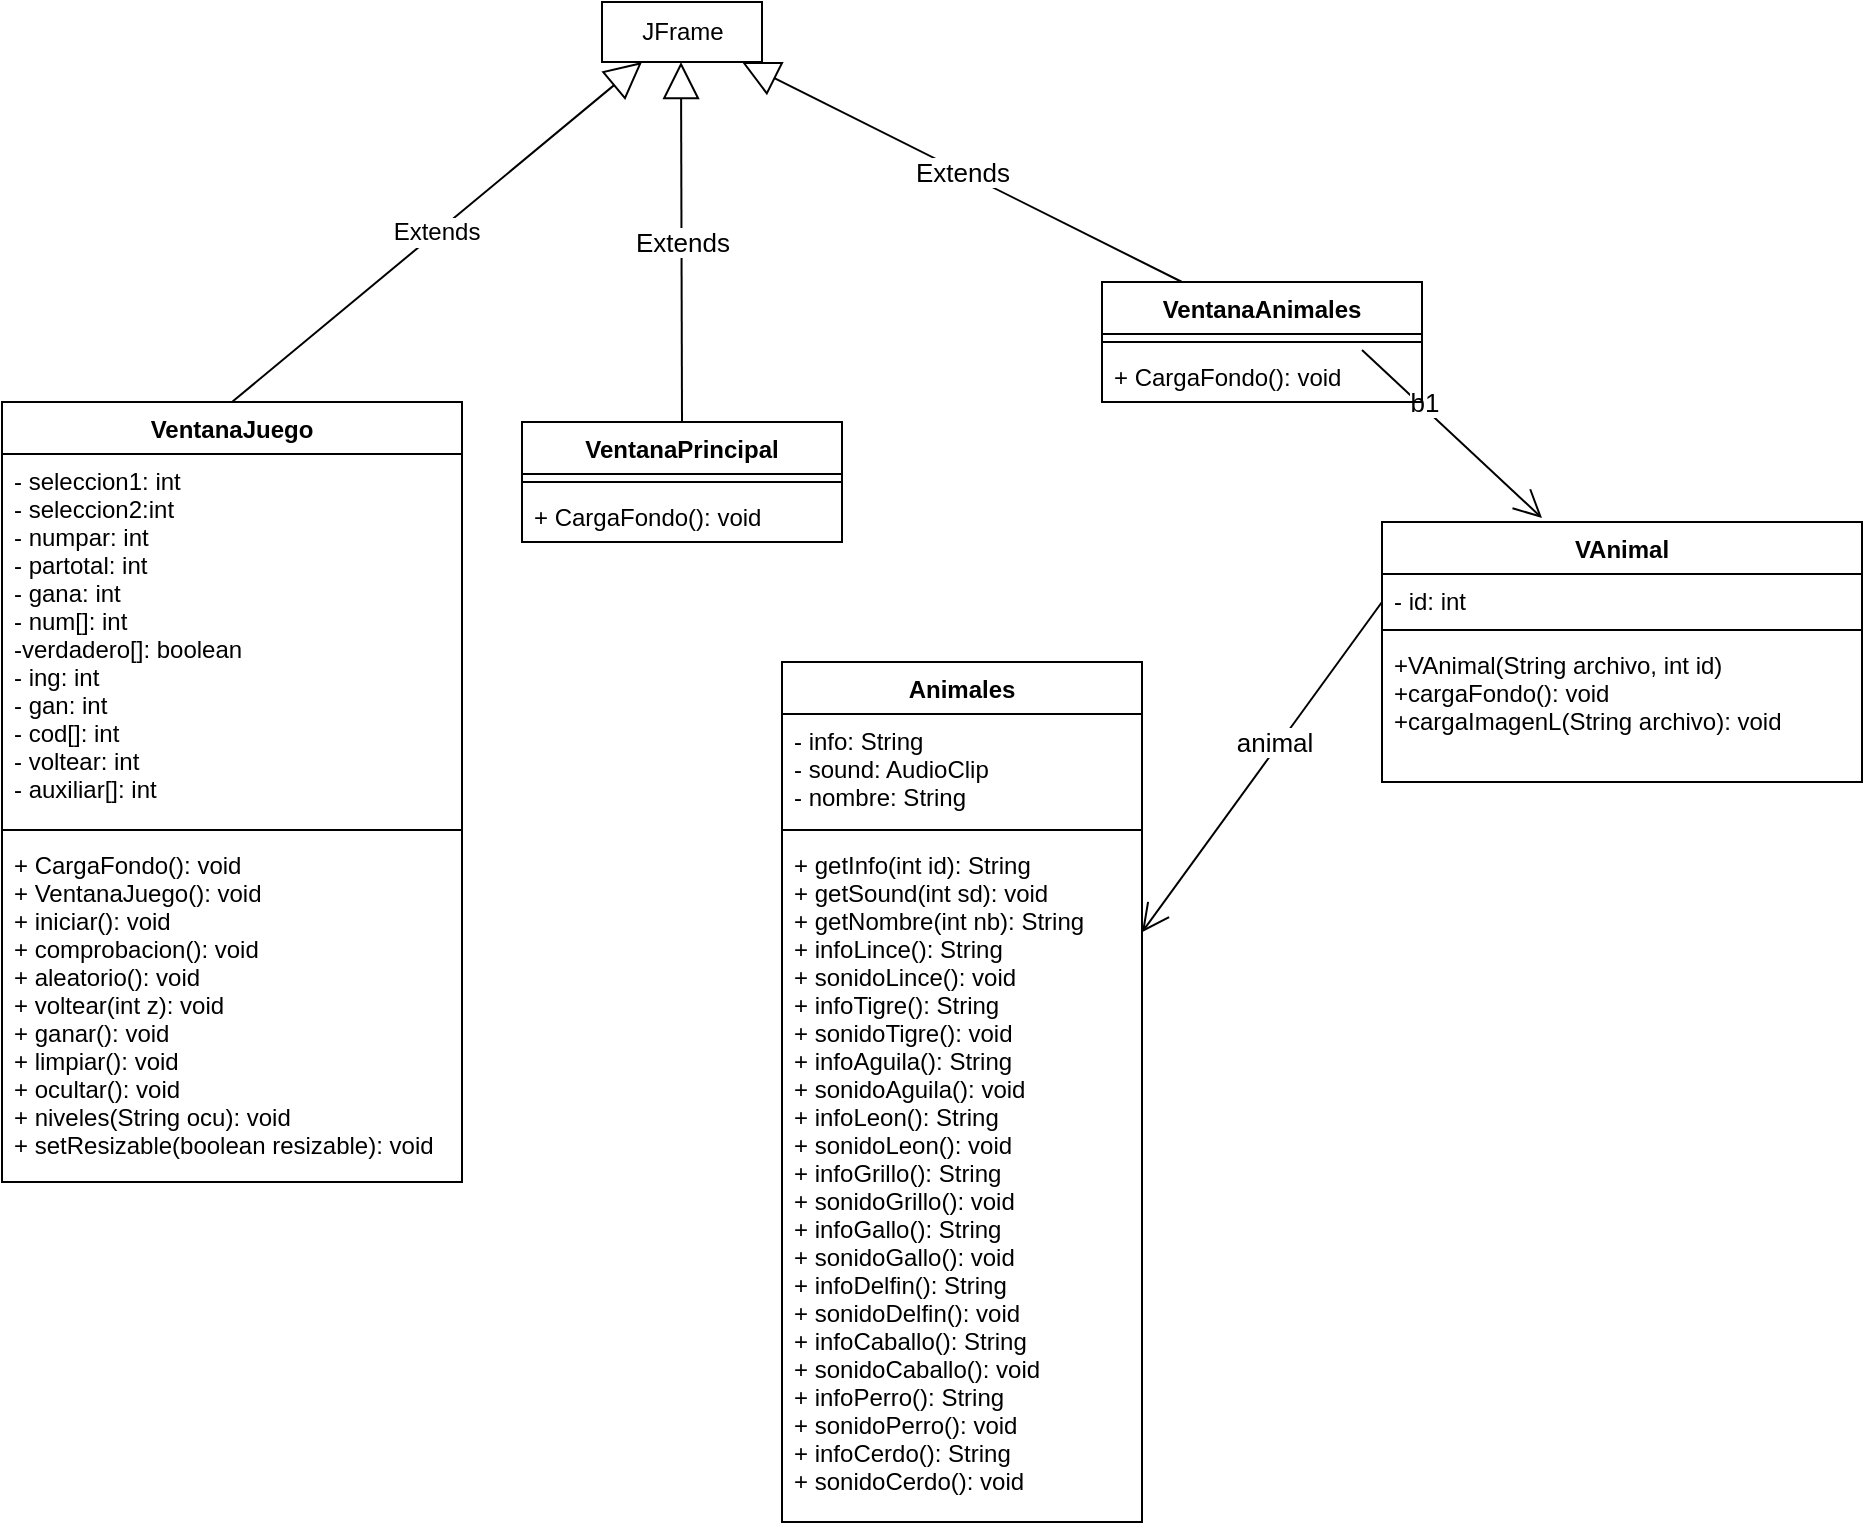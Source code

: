 <mxfile version="15.5.5" type="device"><diagram id="f8J0P3z3rMKsxQ7JNVqk" name="Page-1"><mxGraphModel dx="18" dy="470" grid="1" gridSize="10" guides="1" tooltips="1" connect="1" arrows="1" fold="1" page="1" pageScale="1" pageWidth="850" pageHeight="1100" math="0" shadow="0"><root><mxCell id="0"/><mxCell id="1" parent="0"/><mxCell id="yrVZuA6msPPG0CRIhPjv-1" value="JFrame" style="html=1;" parent="1" vertex="1"><mxGeometry x="1180" y="20" width="80" height="30" as="geometry"/></mxCell><mxCell id="yrVZuA6msPPG0CRIhPjv-3" value="Extends" style="endArrow=block;endSize=16;endFill=0;html=1;fontSize=13;" parent="1" edge="1"><mxGeometry width="160" relative="1" as="geometry"><mxPoint x="1470" y="160" as="sourcePoint"/><mxPoint x="1250" y="50" as="targetPoint"/></mxGeometry></mxCell><mxCell id="yrVZuA6msPPG0CRIhPjv-4" value="Extends" style="endArrow=block;endSize=16;endFill=0;html=1;fontSize=13;" parent="1" edge="1"><mxGeometry width="160" relative="1" as="geometry"><mxPoint x="1220" y="230" as="sourcePoint"/><mxPoint x="1219.5" y="50" as="targetPoint"/></mxGeometry></mxCell><mxCell id="yrVZuA6msPPG0CRIhPjv-5" value="Extends" style="endArrow=block;endSize=16;endFill=0;html=1;fontSize=12;exitX=0.5;exitY=0;exitDx=0;exitDy=0;" parent="1" edge="1" source="QhudTR40F71FM56SmDsE-1"><mxGeometry width="160" relative="1" as="geometry"><mxPoint x="1000" y="200" as="sourcePoint"/><mxPoint x="1200" y="50" as="targetPoint"/></mxGeometry></mxCell><mxCell id="yrVZuA6msPPG0CRIhPjv-12" value="Animales" style="swimlane;fontStyle=1;align=center;verticalAlign=top;childLayout=stackLayout;horizontal=1;startSize=26;horizontalStack=0;resizeParent=1;resizeParentMax=0;resizeLast=0;collapsible=1;marginBottom=0;" parent="1" vertex="1"><mxGeometry x="1270" y="350" width="180" height="430" as="geometry"/></mxCell><mxCell id="yrVZuA6msPPG0CRIhPjv-13" value="- info: String&#10;- sound: AudioClip&#10;- nombre: String" style="text;strokeColor=none;fillColor=none;align=left;verticalAlign=top;spacingLeft=4;spacingRight=4;overflow=hidden;rotatable=0;points=[[0,0.5],[1,0.5]];portConstraint=eastwest;" parent="yrVZuA6msPPG0CRIhPjv-12" vertex="1"><mxGeometry y="26" width="180" height="54" as="geometry"/></mxCell><mxCell id="yrVZuA6msPPG0CRIhPjv-14" value="" style="line;strokeWidth=1;fillColor=none;align=left;verticalAlign=middle;spacingTop=-1;spacingLeft=3;spacingRight=3;rotatable=0;labelPosition=right;points=[];portConstraint=eastwest;" parent="yrVZuA6msPPG0CRIhPjv-12" vertex="1"><mxGeometry y="80" width="180" height="8" as="geometry"/></mxCell><mxCell id="yrVZuA6msPPG0CRIhPjv-15" value="+ getInfo(int id): String&#10;+ getSound(int sd): void&#10;+ getNombre(int nb): String&#10;+ infoLince(): String&#10;+ sonidoLince(): void&#10;+ infoTigre(): String&#10;+ sonidoTigre(): void&#10;+ infoAguila(): String&#10;+ sonidoAguila(): void&#10;+ infoLeon(): String&#10;+ sonidoLeon(): void&#10;+ infoGrillo(): String&#10;+ sonidoGrillo(): void&#10;+ infoGallo(): String&#10;+ sonidoGallo(): void&#10;+ infoDelfin(): String&#10;+ sonidoDelfin(): void&#10;+ infoCaballo(): String&#10;+ sonidoCaballo(): void&#10;+ infoPerro(): String&#10;+ sonidoPerro(): void&#10;+ infoCerdo(): String&#10;+ sonidoCerdo(): void" style="text;strokeColor=none;fillColor=none;align=left;verticalAlign=top;spacingLeft=4;spacingRight=4;overflow=hidden;rotatable=0;points=[[0,0.5],[1,0.5]];portConstraint=eastwest;" parent="yrVZuA6msPPG0CRIhPjv-12" vertex="1"><mxGeometry y="88" width="180" height="342" as="geometry"/></mxCell><mxCell id="yrVZuA6msPPG0CRIhPjv-26" value="" style="endArrow=open;endFill=1;endSize=12;html=1;" parent="1" edge="1"><mxGeometry width="160" relative="1" as="geometry"><mxPoint x="1560" y="194" as="sourcePoint"/><mxPoint x="1650" y="278" as="targetPoint"/></mxGeometry></mxCell><mxCell id="yrVZuA6msPPG0CRIhPjv-28" value="b1" style="edgeLabel;html=1;align=center;verticalAlign=middle;resizable=0;points=[];fontSize=13;" parent="yrVZuA6msPPG0CRIhPjv-26" vertex="1" connectable="0"><mxGeometry x="-0.344" y="2" relative="1" as="geometry"><mxPoint as="offset"/></mxGeometry></mxCell><mxCell id="kGqEOOXcj_AFVVq4atYk-3" value="VentanaPrincipal" style="swimlane;fontStyle=1;align=center;verticalAlign=top;childLayout=stackLayout;horizontal=1;startSize=26;horizontalStack=0;resizeParent=1;resizeParentMax=0;resizeLast=0;collapsible=1;marginBottom=0;" parent="1" vertex="1"><mxGeometry x="1140" y="230" width="160" height="60" as="geometry"/></mxCell><mxCell id="kGqEOOXcj_AFVVq4atYk-5" value="" style="line;strokeWidth=1;fillColor=none;align=left;verticalAlign=middle;spacingTop=-1;spacingLeft=3;spacingRight=3;rotatable=0;labelPosition=right;points=[];portConstraint=eastwest;" parent="kGqEOOXcj_AFVVq4atYk-3" vertex="1"><mxGeometry y="26" width="160" height="8" as="geometry"/></mxCell><mxCell id="kGqEOOXcj_AFVVq4atYk-6" value="+ CargaFondo(): void" style="text;strokeColor=none;fillColor=none;align=left;verticalAlign=top;spacingLeft=4;spacingRight=4;overflow=hidden;rotatable=0;points=[[0,0.5],[1,0.5]];portConstraint=eastwest;" parent="kGqEOOXcj_AFVVq4atYk-3" vertex="1"><mxGeometry y="34" width="160" height="26" as="geometry"/></mxCell><mxCell id="kGqEOOXcj_AFVVq4atYk-7" value="VAnimal" style="swimlane;fontStyle=1;align=center;verticalAlign=top;childLayout=stackLayout;horizontal=1;startSize=26;horizontalStack=0;resizeParent=1;resizeParentMax=0;resizeLast=0;collapsible=1;marginBottom=0;" parent="1" vertex="1"><mxGeometry x="1570" y="280" width="240" height="130" as="geometry"/></mxCell><mxCell id="kGqEOOXcj_AFVVq4atYk-8" value="- id: int" style="text;strokeColor=none;fillColor=none;align=left;verticalAlign=top;spacingLeft=4;spacingRight=4;overflow=hidden;rotatable=0;points=[[0,0.5],[1,0.5]];portConstraint=eastwest;" parent="kGqEOOXcj_AFVVq4atYk-7" vertex="1"><mxGeometry y="26" width="240" height="24" as="geometry"/></mxCell><mxCell id="kGqEOOXcj_AFVVq4atYk-9" value="" style="line;strokeWidth=1;fillColor=none;align=left;verticalAlign=middle;spacingTop=-1;spacingLeft=3;spacingRight=3;rotatable=0;labelPosition=right;points=[];portConstraint=eastwest;" parent="kGqEOOXcj_AFVVq4atYk-7" vertex="1"><mxGeometry y="50" width="240" height="8" as="geometry"/></mxCell><mxCell id="kGqEOOXcj_AFVVq4atYk-10" value="+VAnimal(String archivo, int id)&#10;+cargaFondo(): void&#10;+cargaImagenL(String archivo): void " style="text;strokeColor=none;fillColor=none;align=left;verticalAlign=top;spacingLeft=4;spacingRight=4;overflow=hidden;rotatable=0;points=[[0,0.5],[1,0.5]];portConstraint=eastwest;" parent="kGqEOOXcj_AFVVq4atYk-7" vertex="1"><mxGeometry y="58" width="240" height="72" as="geometry"/></mxCell><mxCell id="kGqEOOXcj_AFVVq4atYk-11" value="" style="endArrow=open;endFill=1;endSize=12;html=1;" parent="1" target="yrVZuA6msPPG0CRIhPjv-15" edge="1"><mxGeometry width="160" relative="1" as="geometry"><mxPoint x="1570" y="320" as="sourcePoint"/><mxPoint x="1450" y="320" as="targetPoint"/></mxGeometry></mxCell><mxCell id="kGqEOOXcj_AFVVq4atYk-12" value="animal" style="edgeLabel;html=1;align=center;verticalAlign=middle;resizable=0;points=[];fontSize=13;" parent="kGqEOOXcj_AFVVq4atYk-11" vertex="1" connectable="0"><mxGeometry x="-0.344" y="2" relative="1" as="geometry"><mxPoint x="-16" y="14" as="offset"/></mxGeometry></mxCell><mxCell id="QhudTR40F71FM56SmDsE-1" value="VentanaJuego" style="swimlane;fontStyle=1;align=center;verticalAlign=top;childLayout=stackLayout;horizontal=1;startSize=26;horizontalStack=0;resizeParent=1;resizeParentMax=0;resizeLast=0;collapsible=1;marginBottom=0;" vertex="1" parent="1"><mxGeometry x="880" y="220" width="230" height="390" as="geometry"/></mxCell><mxCell id="QhudTR40F71FM56SmDsE-2" value="- seleccion1: int&#10;- seleccion2:int&#10;- numpar: int&#10;- partotal: int&#10;- gana: int&#10;- num[]: int&#10;-verdadero[]: boolean&#10;- ing: int&#10;- gan: int&#10;- cod[]: int&#10;- voltear: int&#10;- auxiliar[]: int" style="text;strokeColor=none;fillColor=none;align=left;verticalAlign=top;spacingLeft=4;spacingRight=4;overflow=hidden;rotatable=0;points=[[0,0.5],[1,0.5]];portConstraint=eastwest;" vertex="1" parent="QhudTR40F71FM56SmDsE-1"><mxGeometry y="26" width="230" height="184" as="geometry"/></mxCell><mxCell id="QhudTR40F71FM56SmDsE-3" value="" style="line;strokeWidth=1;fillColor=none;align=left;verticalAlign=middle;spacingTop=-1;spacingLeft=3;spacingRight=3;rotatable=0;labelPosition=right;points=[];portConstraint=eastwest;" vertex="1" parent="QhudTR40F71FM56SmDsE-1"><mxGeometry y="210" width="230" height="8" as="geometry"/></mxCell><mxCell id="QhudTR40F71FM56SmDsE-4" value="+ CargaFondo(): void&#10;+ VentanaJuego(): void&#10;+ iniciar(): void&#10;+ comprobacion(): void&#10;+ aleatorio(): void&#10;+ voltear(int z): void&#10;+ ganar(): void&#10;+ limpiar(): void&#10;+ ocultar(): void&#10;+ niveles(String ocu): void&#10;+ setResizable(boolean resizable): void&#10;" style="text;strokeColor=none;fillColor=none;align=left;verticalAlign=top;spacingLeft=4;spacingRight=4;overflow=hidden;rotatable=0;points=[[0,0.5],[1,0.5]];portConstraint=eastwest;" vertex="1" parent="QhudTR40F71FM56SmDsE-1"><mxGeometry y="218" width="230" height="172" as="geometry"/></mxCell><mxCell id="QhudTR40F71FM56SmDsE-5" value="VentanaAnimales" style="swimlane;fontStyle=1;align=center;verticalAlign=top;childLayout=stackLayout;horizontal=1;startSize=26;horizontalStack=0;resizeParent=1;resizeParentMax=0;resizeLast=0;collapsible=1;marginBottom=0;" vertex="1" parent="1"><mxGeometry x="1430" y="160" width="160" height="60" as="geometry"/></mxCell><mxCell id="QhudTR40F71FM56SmDsE-6" value="" style="line;strokeWidth=1;fillColor=none;align=left;verticalAlign=middle;spacingTop=-1;spacingLeft=3;spacingRight=3;rotatable=0;labelPosition=right;points=[];portConstraint=eastwest;" vertex="1" parent="QhudTR40F71FM56SmDsE-5"><mxGeometry y="26" width="160" height="8" as="geometry"/></mxCell><mxCell id="QhudTR40F71FM56SmDsE-7" value="+ CargaFondo(): void" style="text;strokeColor=none;fillColor=none;align=left;verticalAlign=top;spacingLeft=4;spacingRight=4;overflow=hidden;rotatable=0;points=[[0,0.5],[1,0.5]];portConstraint=eastwest;" vertex="1" parent="QhudTR40F71FM56SmDsE-5"><mxGeometry y="34" width="160" height="26" as="geometry"/></mxCell></root></mxGraphModel></diagram></mxfile>